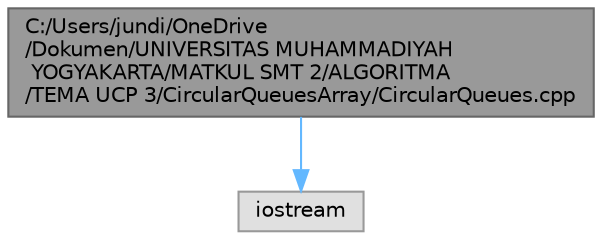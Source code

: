 digraph "C:/Users/jundi/OneDrive/Dokumen/UNIVERSITAS MUHAMMADIYAH YOGYAKARTA/MATKUL SMT 2/ALGORITMA/TEMA UCP 3/CircularQueuesArray/CircularQueues.cpp"
{
 // LATEX_PDF_SIZE
  bgcolor="transparent";
  edge [fontname=Helvetica,fontsize=10,labelfontname=Helvetica,labelfontsize=10];
  node [fontname=Helvetica,fontsize=10,shape=box,height=0.2,width=0.4];
  Node1 [id="Node000001",label="C:/Users/jundi/OneDrive\l/Dokumen/UNIVERSITAS MUHAMMADIYAH\l YOGYAKARTA/MATKUL SMT 2/ALGORITMA\l/TEMA UCP 3/CircularQueuesArray/CircularQueues.cpp",height=0.2,width=0.4,color="gray40", fillcolor="grey60", style="filled", fontcolor="black",tooltip=" "];
  Node1 -> Node2 [id="edge1_Node000001_Node000002",color="steelblue1",style="solid",tooltip=" "];
  Node2 [id="Node000002",label="iostream",height=0.2,width=0.4,color="grey60", fillcolor="#E0E0E0", style="filled",tooltip=" "];
}
